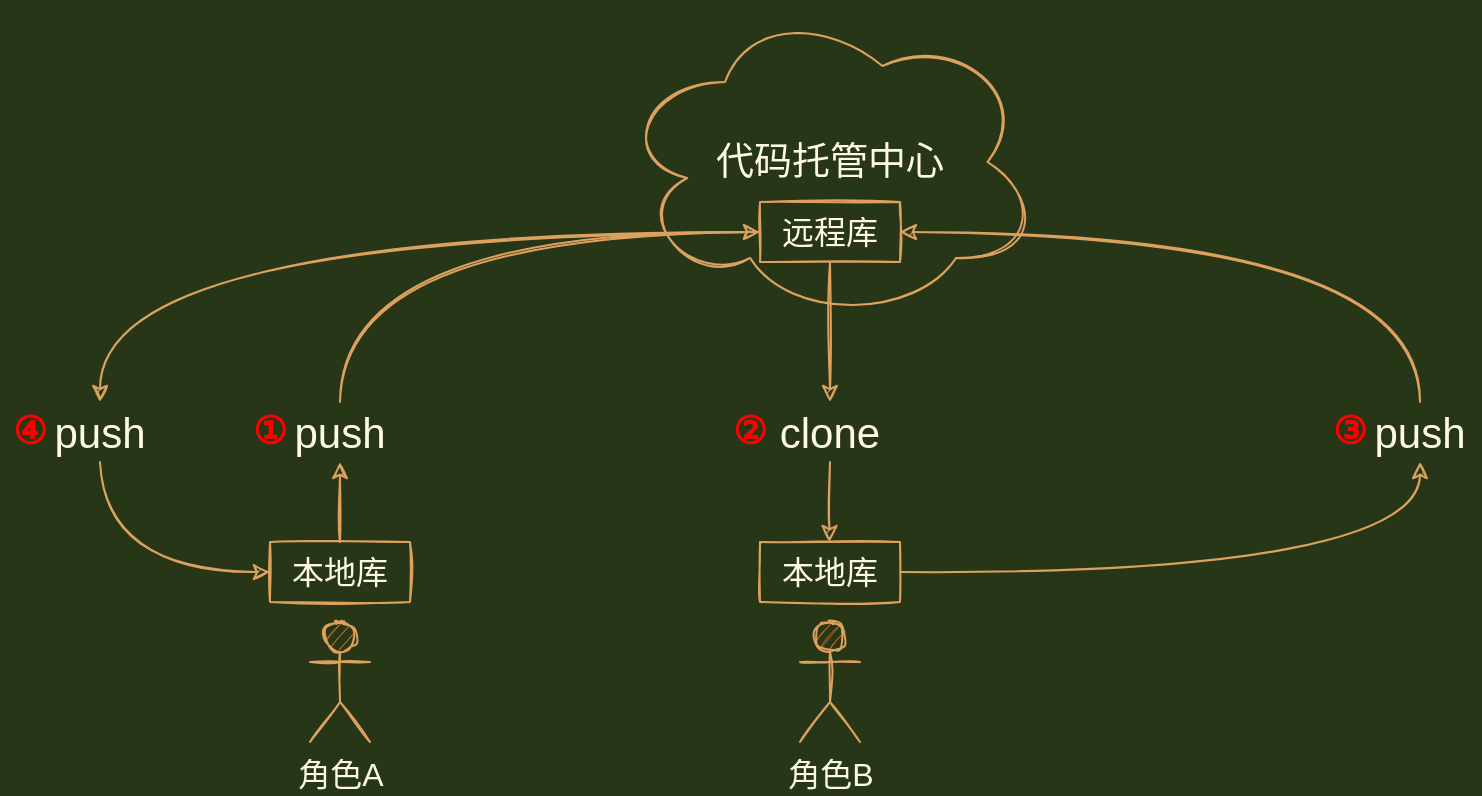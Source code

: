 <mxfile version="18.0.1" type="device"><diagram id="S0wWg6hAKBPex8UjPCye" name="第 1 页"><mxGraphModel dx="1092" dy="713" grid="0" gridSize="10" guides="1" tooltips="1" connect="1" arrows="1" fold="1" page="0" pageScale="1" pageWidth="1600" pageHeight="900" background="#283618" math="0" shadow="0"><root><mxCell id="0"/><mxCell id="1" parent="0"/><mxCell id="6qC6XSYqrlfWXTyf5UQ6-1" value="&lt;font style=&quot;font-size: 19px;&quot;&gt;代码托管中心&lt;/font&gt;" style="ellipse;shape=cloud;whiteSpace=wrap;html=1;sketch=1;fillColor=none;strokeColor=#DDA15E;fontColor=#FEFAE0;" parent="1" vertex="1"><mxGeometry x="320" y="90" width="210" height="160" as="geometry"/></mxCell><mxCell id="6qC6XSYqrlfWXTyf5UQ6-13" value="&lt;font style=&quot;font-size: 21px;&quot;&gt;push&lt;/font&gt;" style="text;html=1;strokeColor=none;fillColor=none;align=center;verticalAlign=middle;whiteSpace=wrap;rounded=0;fontSize=16;sketch=1;fontColor=#FEFAE0;" parent="1" vertex="1"><mxGeometry x="150" y="290" width="60" height="30" as="geometry"/></mxCell><mxCell id="6qC6XSYqrlfWXTyf5UQ6-15" value="" style="endArrow=classic;html=1;rounded=0;fontSize=16;edgeStyle=orthogonalEdgeStyle;curved=1;entryX=0;entryY=0.5;entryDx=0;entryDy=0;sketch=1;labelBackgroundColor=#283618;strokeColor=#DDA15E;fontColor=#FEFAE0;" parent="1" source="6qC6XSYqrlfWXTyf5UQ6-13" target="6qC6XSYqrlfWXTyf5UQ6-2" edge="1"><mxGeometry width="50" height="50" relative="1" as="geometry"><mxPoint x="180" y="290" as="sourcePoint"/><mxPoint x="450" y="130" as="targetPoint"/><Array as="points"><mxPoint x="180" y="205"/></Array></mxGeometry></mxCell><mxCell id="6qC6XSYqrlfWXTyf5UQ6-18" value="&lt;font style=&quot;font-size: 21px;&quot;&gt;clone&lt;/font&gt;" style="text;html=1;strokeColor=none;fillColor=none;align=center;verticalAlign=middle;whiteSpace=wrap;rounded=0;fontSize=16;sketch=1;fontColor=#FEFAE0;" parent="1" vertex="1"><mxGeometry x="395" y="290" width="60" height="30" as="geometry"/></mxCell><mxCell id="6qC6XSYqrlfWXTyf5UQ6-19" value="" style="endArrow=none;html=1;rounded=0;fontSize=16;startArrow=classic;startFill=1;endFill=0;entryX=0.5;entryY=1;entryDx=0;entryDy=0;sketch=1;labelBackgroundColor=#283618;strokeColor=#DDA15E;fontColor=#FEFAE0;" parent="1" target="6qC6XSYqrlfWXTyf5UQ6-18" edge="1"><mxGeometry width="50" height="50" relative="1" as="geometry"><mxPoint x="424.72" y="360" as="sourcePoint"/><mxPoint x="424.72" y="330" as="targetPoint"/></mxGeometry></mxCell><mxCell id="6qC6XSYqrlfWXTyf5UQ6-20" value="" style="group;sketch=1;fontColor=#FEFAE0;" parent="1" vertex="1" connectable="0"><mxGeometry x="390" y="360" width="70" height="100" as="geometry"/></mxCell><mxCell id="6qC6XSYqrlfWXTyf5UQ6-6" value="角色B" style="shape=umlActor;verticalLabelPosition=bottom;verticalAlign=top;html=1;outlineConnect=0;fontSize=16;sketch=1;fillColor=#BC6C25;strokeColor=#DDA15E;fontColor=#FEFAE0;" parent="6qC6XSYqrlfWXTyf5UQ6-20" vertex="1"><mxGeometry x="20" y="40" width="30" height="60" as="geometry"/></mxCell><mxCell id="6qC6XSYqrlfWXTyf5UQ6-11" value="&lt;font style=&quot;font-size: 16px;&quot;&gt;本地库&lt;/font&gt;" style="rounded=0;whiteSpace=wrap;html=1;fontSize=19;sketch=1;fillColor=none;strokeColor=#DDA15E;fontColor=#FEFAE0;" parent="6qC6XSYqrlfWXTyf5UQ6-20" vertex="1"><mxGeometry width="70" height="30" as="geometry"/></mxCell><mxCell id="6qC6XSYqrlfWXTyf5UQ6-12" value="" style="endArrow=classic;html=1;rounded=0;fontSize=16;entryX=0.5;entryY=1;entryDx=0;entryDy=0;sketch=1;labelBackgroundColor=#283618;strokeColor=#DDA15E;fontColor=#FEFAE0;" parent="1" target="6qC6XSYqrlfWXTyf5UQ6-13" edge="1"><mxGeometry width="50" height="50" relative="1" as="geometry"><mxPoint x="180" y="360" as="sourcePoint"/><mxPoint x="180" y="330" as="targetPoint"/></mxGeometry></mxCell><mxCell id="6qC6XSYqrlfWXTyf5UQ6-21" value="" style="group;sketch=1;fontColor=#FEFAE0;" parent="1" vertex="1" connectable="0"><mxGeometry x="145" y="360" width="70" height="100" as="geometry"/></mxCell><mxCell id="6qC6XSYqrlfWXTyf5UQ6-5" value="角色A" style="shape=umlActor;verticalLabelPosition=bottom;verticalAlign=top;html=1;outlineConnect=0;fontSize=16;sketch=1;fillColor=#BC6C25;strokeColor=#DDA15E;fontColor=#FEFAE0;" parent="6qC6XSYqrlfWXTyf5UQ6-21" vertex="1"><mxGeometry x="20" y="40" width="30" height="60" as="geometry"/></mxCell><mxCell id="6qC6XSYqrlfWXTyf5UQ6-10" value="&lt;font style=&quot;font-size: 16px;&quot;&gt;本地库&lt;/font&gt;" style="rounded=0;whiteSpace=wrap;html=1;fontSize=19;sketch=1;fillColor=none;strokeColor=#DDA15E;fontColor=#FEFAE0;" parent="6qC6XSYqrlfWXTyf5UQ6-21" vertex="1"><mxGeometry width="70" height="30" as="geometry"/></mxCell><mxCell id="6qC6XSYqrlfWXTyf5UQ6-22" value="" style="endArrow=classic;html=1;rounded=0;fontSize=16;entryX=0.5;entryY=0;entryDx=0;entryDy=0;exitX=0.5;exitY=1;exitDx=0;exitDy=0;sketch=1;labelBackgroundColor=#283618;strokeColor=#DDA15E;fontColor=#FEFAE0;" parent="1" source="6qC6XSYqrlfWXTyf5UQ6-2" target="6qC6XSYqrlfWXTyf5UQ6-18" edge="1"><mxGeometry width="50" height="50" relative="1" as="geometry"><mxPoint x="130" y="300" as="sourcePoint"/><mxPoint x="400" y="115" as="targetPoint"/></mxGeometry></mxCell><mxCell id="6qC6XSYqrlfWXTyf5UQ6-23" value="" style="endArrow=none;html=1;rounded=0;fontSize=16;edgeStyle=orthogonalEdgeStyle;curved=1;endFill=0;startArrow=classic;startFill=1;exitX=0.5;exitY=0;exitDx=0;exitDy=0;entryX=0;entryY=0.5;entryDx=0;entryDy=0;sketch=1;labelBackgroundColor=#283618;strokeColor=#DDA15E;fontColor=#FEFAE0;" parent="1" source="6qC6XSYqrlfWXTyf5UQ6-24" target="6qC6XSYqrlfWXTyf5UQ6-2" edge="1"><mxGeometry width="50" height="50" relative="1" as="geometry"><mxPoint x="70" y="275" as="sourcePoint"/><mxPoint x="340.0" y="90" as="targetPoint"/><Array as="points"><mxPoint x="60" y="205"/></Array></mxGeometry></mxCell><mxCell id="6qC6XSYqrlfWXTyf5UQ6-24" value="&lt;font style=&quot;font-size: 21px;&quot;&gt;push&lt;/font&gt;" style="text;html=1;strokeColor=none;fillColor=none;align=center;verticalAlign=middle;whiteSpace=wrap;rounded=0;fontSize=16;sketch=1;fontColor=#FEFAE0;" parent="1" vertex="1"><mxGeometry x="30" y="290" width="60" height="30" as="geometry"/></mxCell><mxCell id="6qC6XSYqrlfWXTyf5UQ6-2" value="&lt;font style=&quot;font-size: 16px;&quot;&gt;远程库&lt;/font&gt;" style="rounded=0;whiteSpace=wrap;html=1;fontSize=19;sketch=1;fillColor=none;strokeColor=#DDA15E;fontColor=#FEFAE0;" parent="1" vertex="1"><mxGeometry x="390" y="190" width="70" height="30" as="geometry"/></mxCell><mxCell id="6qC6XSYqrlfWXTyf5UQ6-25" value="" style="endArrow=none;html=1;rounded=0;fontSize=16;edgeStyle=orthogonalEdgeStyle;curved=1;endFill=0;startArrow=classic;startFill=1;exitX=0;exitY=0.5;exitDx=0;exitDy=0;entryX=0.5;entryY=1;entryDx=0;entryDy=0;sketch=1;labelBackgroundColor=#283618;strokeColor=#DDA15E;fontColor=#FEFAE0;" parent="1" source="6qC6XSYqrlfWXTyf5UQ6-10" target="6qC6XSYqrlfWXTyf5UQ6-24" edge="1"><mxGeometry width="50" height="50" relative="1" as="geometry"><mxPoint x="70" y="300" as="sourcePoint"/><mxPoint x="460" y="115" as="targetPoint"/><Array as="points"><mxPoint x="60" y="375"/></Array></mxGeometry></mxCell><mxCell id="6qC6XSYqrlfWXTyf5UQ6-26" value="&lt;font style=&quot;font-size: 21px;&quot;&gt;push&lt;/font&gt;" style="text;html=1;strokeColor=none;fillColor=none;align=center;verticalAlign=middle;whiteSpace=wrap;rounded=0;fontSize=16;sketch=1;fontColor=#FEFAE0;" parent="1" vertex="1"><mxGeometry x="690" y="290" width="60" height="30" as="geometry"/></mxCell><mxCell id="6qC6XSYqrlfWXTyf5UQ6-27" value="" style="endArrow=none;html=1;rounded=0;fontSize=16;edgeStyle=orthogonalEdgeStyle;curved=1;endFill=0;startArrow=classic;startFill=1;exitX=0.5;exitY=1;exitDx=0;exitDy=0;entryX=1;entryY=0.5;entryDx=0;entryDy=0;sketch=1;labelBackgroundColor=#283618;strokeColor=#DDA15E;fontColor=#FEFAE0;" parent="1" source="6qC6XSYqrlfWXTyf5UQ6-26" target="6qC6XSYqrlfWXTyf5UQ6-11" edge="1"><mxGeometry width="50" height="50" relative="1" as="geometry"><mxPoint x="155" y="385" as="sourcePoint"/><mxPoint x="70" y="330" as="targetPoint"/><Array as="points"><mxPoint x="720" y="375"/></Array></mxGeometry></mxCell><mxCell id="6qC6XSYqrlfWXTyf5UQ6-28" value="" style="endArrow=none;html=1;rounded=0;fontSize=16;edgeStyle=orthogonalEdgeStyle;curved=1;endFill=0;startArrow=classic;startFill=1;exitX=1;exitY=0.5;exitDx=0;exitDy=0;entryX=0.5;entryY=0;entryDx=0;entryDy=0;sketch=1;labelBackgroundColor=#283618;strokeColor=#DDA15E;fontColor=#FEFAE0;" parent="1" source="6qC6XSYqrlfWXTyf5UQ6-2" target="6qC6XSYqrlfWXTyf5UQ6-26" edge="1"><mxGeometry width="50" height="50" relative="1" as="geometry"><mxPoint x="680" y="330" as="sourcePoint"/><mxPoint x="470.0" y="385" as="targetPoint"/><Array as="points"><mxPoint x="720" y="205"/></Array></mxGeometry></mxCell><mxCell id="qWUkAHoBKxL-LMK2x3Gv-2" value="&lt;font color=&quot;#ff0000&quot;&gt;&lt;b&gt;①&lt;/b&gt;&lt;/font&gt;" style="text;html=1;strokeColor=none;fillColor=none;align=center;verticalAlign=middle;whiteSpace=wrap;rounded=0;fontSize=19;sketch=1;fontColor=#FEFAE0;" vertex="1" parent="1"><mxGeometry x="130" y="290" width="30" height="30" as="geometry"/></mxCell><mxCell id="qWUkAHoBKxL-LMK2x3Gv-3" value="&lt;font color=&quot;#ff0000&quot;&gt;&lt;b&gt;②&lt;/b&gt;&lt;/font&gt;" style="text;html=1;strokeColor=none;fillColor=none;align=center;verticalAlign=middle;whiteSpace=wrap;rounded=0;fontSize=19;sketch=1;fontColor=#FEFAE0;" vertex="1" parent="1"><mxGeometry x="370" y="290" width="30" height="30" as="geometry"/></mxCell><mxCell id="qWUkAHoBKxL-LMK2x3Gv-5" value="&lt;font color=&quot;#ff0000&quot;&gt;&lt;b&gt;③&lt;/b&gt;&lt;/font&gt;" style="text;html=1;strokeColor=none;fillColor=none;align=center;verticalAlign=middle;whiteSpace=wrap;rounded=0;fontSize=19;sketch=1;fontColor=#FEFAE0;" vertex="1" parent="1"><mxGeometry x="670" y="290" width="30" height="30" as="geometry"/></mxCell><mxCell id="qWUkAHoBKxL-LMK2x3Gv-6" value="&lt;font color=&quot;#ff0000&quot;&gt;&lt;b&gt;④&lt;/b&gt;&lt;/font&gt;" style="text;html=1;strokeColor=none;fillColor=none;align=center;verticalAlign=middle;whiteSpace=wrap;rounded=0;fontSize=19;sketch=1;fontColor=#FEFAE0;" vertex="1" parent="1"><mxGeometry x="10" y="290" width="30" height="30" as="geometry"/></mxCell></root></mxGraphModel></diagram></mxfile>
